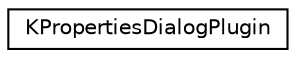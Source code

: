 digraph "Graphical Class Hierarchy"
{
  edge [fontname="Helvetica",fontsize="10",labelfontname="Helvetica",labelfontsize="10"];
  node [fontname="Helvetica",fontsize="10",shape=record];
  rankdir="LR";
  Node0 [label="KPropertiesDialogPlugin",height=0.2,width=0.4,color="black", fillcolor="white", style="filled",URL="$classKPropertiesDialogPlugin.html",tooltip="A Plugin in the Properties dialog This is an abstract class. "];
}
